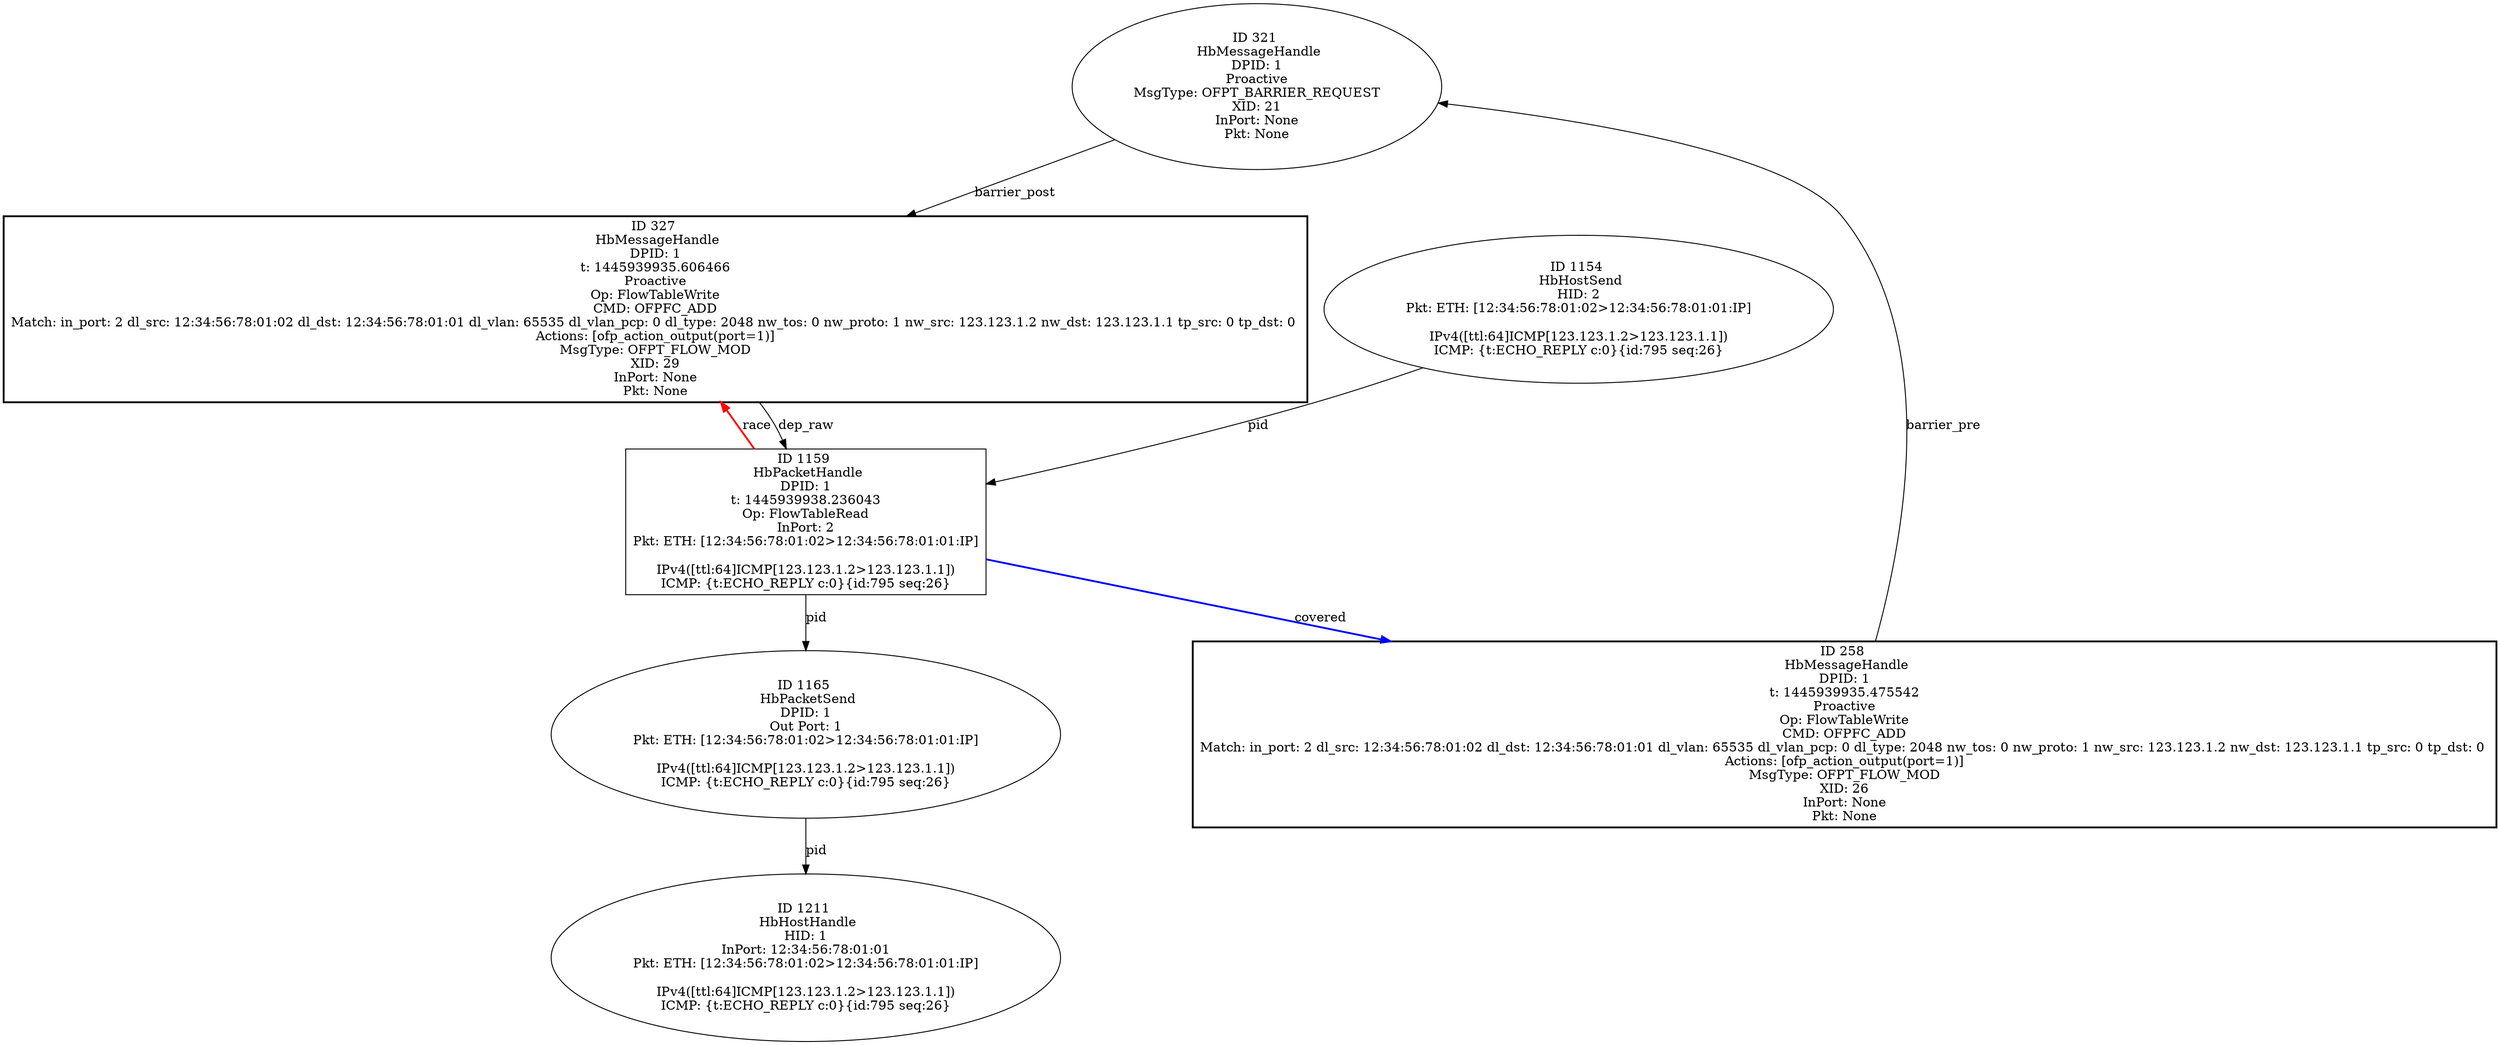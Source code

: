 strict digraph G {
321 [shape=oval, cmd_type=Proactive, event=<hb_events.HbMessageHandle object at 0x10780e910>, label="ID 321 
 HbMessageHandle
DPID: 1
Proactive
MsgType: OFPT_BARRIER_REQUEST
XID: 21
InPort: None
Pkt: None"];
258 [event=<hb_events.HbMessageHandle object at 0x1077d7b50>, shape=box, cmd_type=Proactive, style=bold, label="ID 258 
 HbMessageHandle
DPID: 1
t: 1445939935.475542
Proactive
Op: FlowTableWrite
CMD: OFPFC_ADD
Match: in_port: 2 dl_src: 12:34:56:78:01:02 dl_dst: 12:34:56:78:01:01 dl_vlan: 65535 dl_vlan_pcp: 0 dl_type: 2048 nw_tos: 0 nw_proto: 1 nw_src: 123.123.1.2 nw_dst: 123.123.1.1 tp_src: 0 tp_dst: 0 
Actions: [ofp_action_output(port=1)]
MsgType: OFPT_FLOW_MOD
XID: 26
InPort: None
Pkt: None"];
1159 [shape=box, event=<hb_events.HbPacketHandle object at 0x107a6b610>, label="ID 1159 
 HbPacketHandle
DPID: 1
t: 1445939938.236043
Op: FlowTableRead
InPort: 2
Pkt: ETH: [12:34:56:78:01:02>12:34:56:78:01:01:IP]

IPv4([ttl:64]ICMP[123.123.1.2>123.123.1.1])
ICMP: {t:ECHO_REPLY c:0}{id:795 seq:26}"];
327 [event=<hb_events.HbMessageHandle object at 0x107814bd0>, shape=box, cmd_type=Proactive, style=bold, label="ID 327 
 HbMessageHandle
DPID: 1
t: 1445939935.606466
Proactive
Op: FlowTableWrite
CMD: OFPFC_ADD
Match: in_port: 2 dl_src: 12:34:56:78:01:02 dl_dst: 12:34:56:78:01:01 dl_vlan: 65535 dl_vlan_pcp: 0 dl_type: 2048 nw_tos: 0 nw_proto: 1 nw_src: 123.123.1.2 nw_dst: 123.123.1.1 tp_src: 0 tp_dst: 0 
Actions: [ofp_action_output(port=1)]
MsgType: OFPT_FLOW_MOD
XID: 29
InPort: None
Pkt: None"];
1154 [shape=oval, event=<hb_events.HbHostSend object at 0x107a66190>, label="ID 1154 
 HbHostSend
HID: 2
Pkt: ETH: [12:34:56:78:01:02>12:34:56:78:01:01:IP]

IPv4([ttl:64]ICMP[123.123.1.2>123.123.1.1])
ICMP: {t:ECHO_REPLY c:0}{id:795 seq:26}"];
1165 [shape=oval, event=<hb_events.HbPacketSend object at 0x107a6ba50>, label="ID 1165 
 HbPacketSend
DPID: 1
Out Port: 1
Pkt: ETH: [12:34:56:78:01:02>12:34:56:78:01:01:IP]

IPv4([ttl:64]ICMP[123.123.1.2>123.123.1.1])
ICMP: {t:ECHO_REPLY c:0}{id:795 seq:26}"];
1211 [shape=oval, event=<hb_events.HbHostHandle object at 0x107b6dd90>, label="ID 1211 
 HbHostHandle
HID: 1
InPort: 12:34:56:78:01:01
Pkt: ETH: [12:34:56:78:01:02>12:34:56:78:01:01:IP]

IPv4([ttl:64]ICMP[123.123.1.2>123.123.1.1])
ICMP: {t:ECHO_REPLY c:0}{id:795 seq:26}"];
321 -> 327  [rel=barrier_post, label=barrier_post];
258 -> 321  [rel=barrier_pre, label=barrier_pre];
1159 -> 258  [harmful=True, color=blue, style=bold, rel=covered, label=covered];
1159 -> 1165  [rel=pid, label=pid];
1159 -> 327  [harmful=True, color=red, style=bold, rel=race, label=race];
327 -> 1159  [rel=dep_raw, label=dep_raw];
1154 -> 1159  [rel=pid, label=pid];
1165 -> 1211  [rel=pid, label=pid];
}

